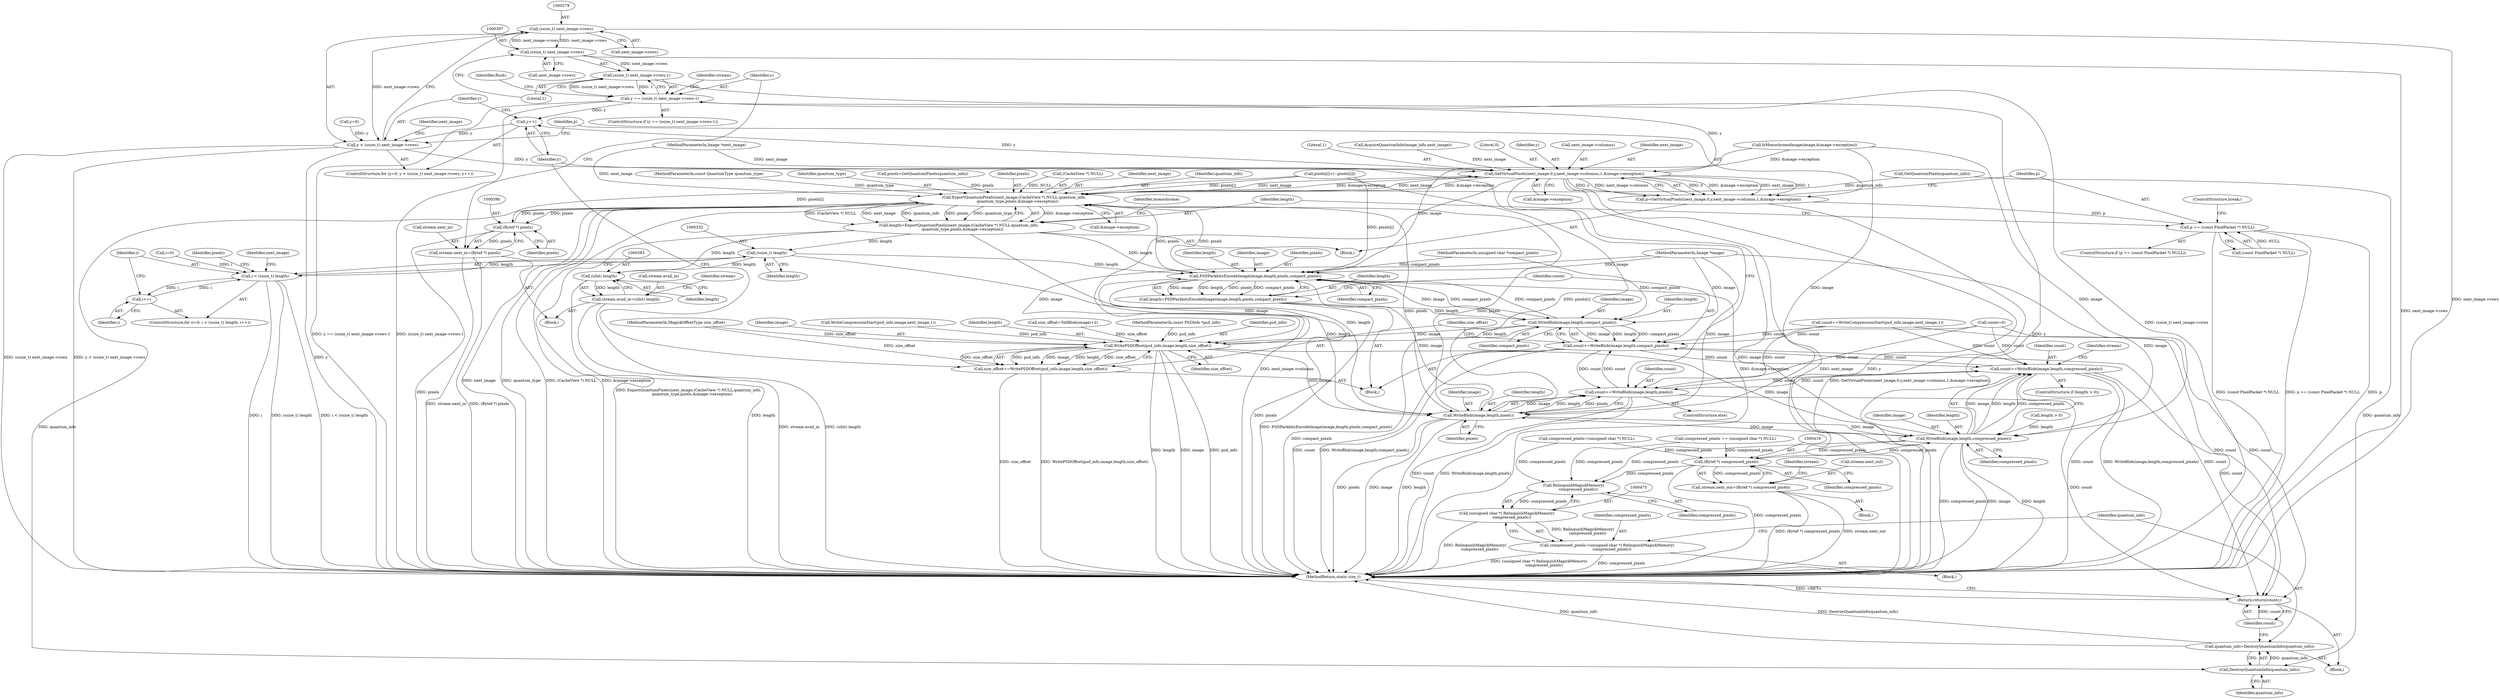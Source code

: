 digraph "0_ImageMagick_e87af64b1ff1635a32d9b6162f1b0e260fb54ed9@pointer" {
"1000278" [label="(Call,(ssize_t) next_image->rows)"];
"1000396" [label="(Call,(ssize_t) next_image->rows)"];
"1000278" [label="(Call,(ssize_t) next_image->rows)"];
"1000276" [label="(Call,y < (ssize_t) next_image->rows)"];
"1000288" [label="(Call,GetVirtualPixels(next_image,0,y,next_image->columns,1,&image->exception))"];
"1000283" [label="(Call,y++)"];
"1000286" [label="(Call,p=GetVirtualPixels(next_image,0,y,next_image->columns,1,&image->exception))"];
"1000301" [label="(Call,p == (const PixelPacket *) NULL)"];
"1000309" [label="(Call,ExportQuantumPixels(next_image,(CacheView *) NULL,quantum_info,\n      quantum_type,pixels,&image->exception))"];
"1000307" [label="(Call,length=ExportQuantumPixels(next_image,(CacheView *) NULL,quantum_info,\n      quantum_type,pixels,&image->exception))"];
"1000331" [label="(Call,(ssize_t) length)"];
"1000329" [label="(Call,i < (ssize_t) length)"];
"1000334" [label="(Call,i++)"];
"1000352" [label="(Call,PSDPackbitsEncodeImage(image,length,pixels,compact_pixels))"];
"1000350" [label="(Call,length=PSDPackbitsEncodeImage(image,length,pixels,compact_pixels))"];
"1000359" [label="(Call,WriteBlob(image,length,compact_pixels))"];
"1000357" [label="(Call,count+=WriteBlob(image,length,compact_pixels))"];
"1000442" [label="(Call,count+=WriteBlob(image,length,compressed_pixels))"];
"1000454" [label="(Call,count+=WriteBlob(image,length,pixels))"];
"1000482" [label="(Return,return(count);)"];
"1000365" [label="(Call,WritePSDOffset(psd_info,image,length,size_offset))"];
"1000363" [label="(Call,size_offset+=WritePSDOffset(psd_info,image,length,size_offset))"];
"1000444" [label="(Call,WriteBlob(image,length,compressed_pixels))"];
"1000418" [label="(Call,(Bytef *) compressed_pixels)"];
"1000414" [label="(Call,stream.next_out=(Bytef *) compressed_pixels)"];
"1000476" [label="(Call,RelinquishMagickMemory(\n        compressed_pixels))"];
"1000474" [label="(Call,(unsigned char *) RelinquishMagickMemory(\n        compressed_pixels))"];
"1000472" [label="(Call,compressed_pixels=(unsigned char *) RelinquishMagickMemory(\n        compressed_pixels))"];
"1000456" [label="(Call,WriteBlob(image,length,pixels))"];
"1000382" [label="(Call,(uInt) length)"];
"1000378" [label="(Call,stream.avail_in=(uInt) length)"];
"1000389" [label="(Call,(Bytef *) pixels)"];
"1000385" [label="(Call,stream.next_in=(Bytef *) pixels)"];
"1000480" [label="(Call,DestroyQuantumInfo(quantum_info))"];
"1000478" [label="(Call,quantum_info=DestroyQuantumInfo(quantum_info))"];
"1000393" [label="(Call,y == (ssize_t) next_image->rows-1)"];
"1000395" [label="(Call,(ssize_t) next_image->rows-1)"];
"1000331" [label="(Call,(ssize_t) length)"];
"1000105" [label="(MethodParameterIn,const QuantumType quantum_type)"];
"1000363" [label="(Call,size_offset+=WritePSDOffset(psd_info,image,length,size_offset))"];
"1000391" [label="(Identifier,pixels)"];
"1000354" [label="(Identifier,length)"];
"1000386" [label="(Call,stream.next_in)"];
"1000439" [label="(Call,length > 0)"];
"1000359" [label="(Call,WriteBlob(image,length,compact_pixels))"];
"1000107" [label="(MethodParameterIn,MagickOffsetType size_offset)"];
"1000478" [label="(Call,quantum_info=DestroyQuantumInfo(quantum_info))"];
"1000389" [label="(Call,(Bytef *) pixels)"];
"1000377" [label="(Block,)"];
"1000393" [label="(Call,y == (ssize_t) next_image->rows-1)"];
"1000303" [label="(Call,(const PixelPacket *) NULL)"];
"1000296" [label="(Call,&image->exception)"];
"1000396" [label="(Call,(ssize_t) next_image->rows)"];
"1000466" [label="(Block,)"];
"1000315" [label="(Identifier,quantum_type)"];
"1000346" [label="(Identifier,next_image)"];
"1000483" [label="(Identifier,count)"];
"1000130" [label="(Call,count=0)"];
"1000309" [label="(Call,ExportQuantumPixels(next_image,(CacheView *) NULL,quantum_info,\n      quantum_type,pixels,&image->exception))"];
"1000357" [label="(Call,count+=WriteBlob(image,length,compact_pixels))"];
"1000353" [label="(Identifier,image)"];
"1000122" [label="(Call,compressed_pixels=(unsigned char *) NULL)"];
"1000384" [label="(Identifier,length)"];
"1000306" [label="(ControlStructure,break;)"];
"1000395" [label="(Call,(ssize_t) next_image->rows-1)"];
"1000420" [label="(Identifier,compressed_pixels)"];
"1000425" [label="(Identifier,stream)"];
"1000349" [label="(Block,)"];
"1000323" [label="(Identifier,monochrome)"];
"1000192" [label="(Call,pixels=GetQuantumPixels(quantum_info))"];
"1000356" [label="(Identifier,compact_pixels)"];
"1000103" [label="(MethodParameterIn,Image *image)"];
"1000445" [label="(Identifier,image)"];
"1000316" [label="(Identifier,pixels)"];
"1000144" [label="(Call,count+=WriteCompressionStart(psd_info,image,next_image,1))"];
"1000194" [label="(Call,GetQuantumPixels(quantum_info))"];
"1000330" [label="(Identifier,i)"];
"1000362" [label="(Identifier,compact_pixels)"];
"1000484" [label="(MethodReturn,static size_t)"];
"1000473" [label="(Identifier,compressed_pixels)"];
"1000385" [label="(Call,stream.next_in=(Bytef *) pixels)"];
"1000285" [label="(Block,)"];
"1000454" [label="(Call,count+=WriteBlob(image,length,pixels))"];
"1000335" [label="(Identifier,i)"];
"1000476" [label="(Call,RelinquishMagickMemory(\n        compressed_pixels))"];
"1000213" [label="(Call,compressed_pixels == (unsigned char *) NULL)"];
"1000457" [label="(Identifier,image)"];
"1000409" [label="(Identifier,stream)"];
"1000438" [label="(ControlStructure,if (length > 0))"];
"1000443" [label="(Identifier,count)"];
"1000392" [label="(ControlStructure,if (y == (ssize_t) next_image->rows-1))"];
"1000394" [label="(Identifier,y)"];
"1000311" [label="(Call,(CacheView *) NULL)"];
"1000480" [label="(Call,DestroyQuantumInfo(quantum_info))"];
"1000308" [label="(Identifier,length)"];
"1000295" [label="(Literal,1)"];
"1000336" [label="(Call,pixels[i]=(~pixels[i]))"];
"1000325" [label="(ControlStructure,for (i=0; i < (ssize_t) length; i++))"];
"1000418" [label="(Call,(Bytef *) compressed_pixels)"];
"1000329" [label="(Call,i < (ssize_t) length)"];
"1000414" [label="(Call,stream.next_out=(Bytef *) compressed_pixels)"];
"1000307" [label="(Call,length=ExportQuantumPixels(next_image,(CacheView *) NULL,quantum_info,\n      quantum_type,pixels,&image->exception))"];
"1000477" [label="(Identifier,compressed_pixels)"];
"1000278" [label="(Call,(ssize_t) next_image->rows)"];
"1000455" [label="(Identifier,count)"];
"1000300" [label="(ControlStructure,if (p == (const PixelPacket *) NULL))"];
"1000367" [label="(Identifier,image)"];
"1000482" [label="(Return,return(count);)"];
"1000369" [label="(Identifier,size_offset)"];
"1000302" [label="(Identifier,p)"];
"1000146" [label="(Call,WriteCompressionStart(psd_info,image,next_image,1))"];
"1000382" [label="(Call,(uInt) length)"];
"1000352" [label="(Call,PSDPackbitsEncodeImage(image,length,pixels,compact_pixels))"];
"1000350" [label="(Call,length=PSDPackbitsEncodeImage(image,length,pixels,compact_pixels))"];
"1000368" [label="(Identifier,length)"];
"1000333" [label="(Identifier,length)"];
"1000276" [label="(Call,y < (ssize_t) next_image->rows)"];
"1000310" [label="(Identifier,next_image)"];
"1000181" [label="(Call,AcquireQuantumInfo(image_info,next_image))"];
"1000479" [label="(Identifier,quantum_info)"];
"1000379" [label="(Call,stream.avail_in)"];
"1000361" [label="(Identifier,length)"];
"1000358" [label="(Identifier,count)"];
"1000406" [label="(Block,)"];
"1000351" [label="(Identifier,length)"];
"1000456" [label="(Call,WriteBlob(image,length,pixels))"];
"1000401" [label="(Literal,1)"];
"1000474" [label="(Call,(unsigned char *) RelinquishMagickMemory(\n        compressed_pixels))"];
"1000447" [label="(Identifier,compressed_pixels)"];
"1000378" [label="(Call,stream.avail_in=(uInt) length)"];
"1000288" [label="(Call,GetVirtualPixels(next_image,0,y,next_image->columns,1,&image->exception))"];
"1000283" [label="(Call,y++)"];
"1000106" [label="(MethodParameterIn,unsigned char *compact_pixels)"];
"1000277" [label="(Identifier,y)"];
"1000446" [label="(Identifier,length)"];
"1000463" [label="(Identifier,next_image)"];
"1000166" [label="(Call,IsMonochromeImage(image,&image->exception))"];
"1000398" [label="(Call,next_image->rows)"];
"1000472" [label="(Call,compressed_pixels=(unsigned char *) RelinquishMagickMemory(\n        compressed_pixels))"];
"1000272" [label="(ControlStructure,for (y=0; y < (ssize_t) next_image->rows; y++))"];
"1000458" [label="(Identifier,length)"];
"1000415" [label="(Call,stream.next_out)"];
"1000387" [label="(Identifier,stream)"];
"1000326" [label="(Call,i=0)"];
"1000442" [label="(Call,count+=WriteBlob(image,length,compressed_pixels))"];
"1000481" [label="(Identifier,quantum_info)"];
"1000284" [label="(Identifier,y)"];
"1000273" [label="(Call,y=0)"];
"1000301" [label="(Call,p == (const PixelPacket *) NULL)"];
"1000290" [label="(Literal,0)"];
"1000138" [label="(Call,size_offset=TellBlob(image)+2)"];
"1000450" [label="(Identifier,stream)"];
"1000453" [label="(ControlStructure,else)"];
"1000317" [label="(Call,&image->exception)"];
"1000403" [label="(Identifier,flush)"];
"1000286" [label="(Call,p=GetVirtualPixels(next_image,0,y,next_image->columns,1,&image->exception))"];
"1000360" [label="(Identifier,image)"];
"1000291" [label="(Identifier,y)"];
"1000364" [label="(Identifier,size_offset)"];
"1000287" [label="(Identifier,p)"];
"1000280" [label="(Call,next_image->rows)"];
"1000444" [label="(Call,WriteBlob(image,length,compressed_pixels))"];
"1000101" [label="(MethodParameterIn,const PSDInfo *psd_info)"];
"1000366" [label="(Identifier,psd_info)"];
"1000109" [label="(Block,)"];
"1000292" [label="(Call,next_image->columns)"];
"1000365" [label="(Call,WritePSDOffset(psd_info,image,length,size_offset))"];
"1000334" [label="(Call,i++)"];
"1000314" [label="(Identifier,quantum_info)"];
"1000104" [label="(MethodParameterIn,Image *next_image)"];
"1000355" [label="(Identifier,pixels)"];
"1000338" [label="(Identifier,pixels)"];
"1000289" [label="(Identifier,next_image)"];
"1000459" [label="(Identifier,pixels)"];
"1000278" -> "1000276"  [label="AST: "];
"1000278" -> "1000280"  [label="CFG: "];
"1000279" -> "1000278"  [label="AST: "];
"1000280" -> "1000278"  [label="AST: "];
"1000276" -> "1000278"  [label="CFG: "];
"1000278" -> "1000484"  [label="DDG: next_image->rows"];
"1000278" -> "1000276"  [label="DDG: next_image->rows"];
"1000396" -> "1000278"  [label="DDG: next_image->rows"];
"1000278" -> "1000396"  [label="DDG: next_image->rows"];
"1000396" -> "1000395"  [label="AST: "];
"1000396" -> "1000398"  [label="CFG: "];
"1000397" -> "1000396"  [label="AST: "];
"1000398" -> "1000396"  [label="AST: "];
"1000401" -> "1000396"  [label="CFG: "];
"1000396" -> "1000484"  [label="DDG: next_image->rows"];
"1000396" -> "1000395"  [label="DDG: next_image->rows"];
"1000276" -> "1000272"  [label="AST: "];
"1000277" -> "1000276"  [label="AST: "];
"1000287" -> "1000276"  [label="CFG: "];
"1000463" -> "1000276"  [label="CFG: "];
"1000276" -> "1000484"  [label="DDG: (ssize_t) next_image->rows"];
"1000276" -> "1000484"  [label="DDG: y < (ssize_t) next_image->rows"];
"1000276" -> "1000484"  [label="DDG: y"];
"1000283" -> "1000276"  [label="DDG: y"];
"1000273" -> "1000276"  [label="DDG: y"];
"1000276" -> "1000288"  [label="DDG: y"];
"1000288" -> "1000286"  [label="AST: "];
"1000288" -> "1000296"  [label="CFG: "];
"1000289" -> "1000288"  [label="AST: "];
"1000290" -> "1000288"  [label="AST: "];
"1000291" -> "1000288"  [label="AST: "];
"1000292" -> "1000288"  [label="AST: "];
"1000295" -> "1000288"  [label="AST: "];
"1000296" -> "1000288"  [label="AST: "];
"1000286" -> "1000288"  [label="CFG: "];
"1000288" -> "1000484"  [label="DDG: y"];
"1000288" -> "1000484"  [label="DDG: next_image->columns"];
"1000288" -> "1000484"  [label="DDG: &image->exception"];
"1000288" -> "1000484"  [label="DDG: next_image"];
"1000288" -> "1000283"  [label="DDG: y"];
"1000288" -> "1000286"  [label="DDG: 0"];
"1000288" -> "1000286"  [label="DDG: &image->exception"];
"1000288" -> "1000286"  [label="DDG: next_image"];
"1000288" -> "1000286"  [label="DDG: 1"];
"1000288" -> "1000286"  [label="DDG: y"];
"1000288" -> "1000286"  [label="DDG: next_image->columns"];
"1000309" -> "1000288"  [label="DDG: next_image"];
"1000309" -> "1000288"  [label="DDG: &image->exception"];
"1000181" -> "1000288"  [label="DDG: next_image"];
"1000104" -> "1000288"  [label="DDG: next_image"];
"1000166" -> "1000288"  [label="DDG: &image->exception"];
"1000288" -> "1000309"  [label="DDG: next_image"];
"1000288" -> "1000309"  [label="DDG: &image->exception"];
"1000288" -> "1000393"  [label="DDG: y"];
"1000283" -> "1000272"  [label="AST: "];
"1000283" -> "1000284"  [label="CFG: "];
"1000284" -> "1000283"  [label="AST: "];
"1000277" -> "1000283"  [label="CFG: "];
"1000393" -> "1000283"  [label="DDG: y"];
"1000286" -> "1000285"  [label="AST: "];
"1000287" -> "1000286"  [label="AST: "];
"1000302" -> "1000286"  [label="CFG: "];
"1000286" -> "1000484"  [label="DDG: GetVirtualPixels(next_image,0,y,next_image->columns,1,&image->exception)"];
"1000286" -> "1000301"  [label="DDG: p"];
"1000301" -> "1000300"  [label="AST: "];
"1000301" -> "1000303"  [label="CFG: "];
"1000302" -> "1000301"  [label="AST: "];
"1000303" -> "1000301"  [label="AST: "];
"1000306" -> "1000301"  [label="CFG: "];
"1000308" -> "1000301"  [label="CFG: "];
"1000301" -> "1000484"  [label="DDG: (const PixelPacket *) NULL"];
"1000301" -> "1000484"  [label="DDG: p == (const PixelPacket *) NULL"];
"1000301" -> "1000484"  [label="DDG: p"];
"1000303" -> "1000301"  [label="DDG: NULL"];
"1000309" -> "1000307"  [label="AST: "];
"1000309" -> "1000317"  [label="CFG: "];
"1000310" -> "1000309"  [label="AST: "];
"1000311" -> "1000309"  [label="AST: "];
"1000314" -> "1000309"  [label="AST: "];
"1000315" -> "1000309"  [label="AST: "];
"1000316" -> "1000309"  [label="AST: "];
"1000317" -> "1000309"  [label="AST: "];
"1000307" -> "1000309"  [label="CFG: "];
"1000309" -> "1000484"  [label="DDG: next_image"];
"1000309" -> "1000484"  [label="DDG: quantum_type"];
"1000309" -> "1000484"  [label="DDG: (CacheView *) NULL"];
"1000309" -> "1000484"  [label="DDG: &image->exception"];
"1000309" -> "1000307"  [label="DDG: &image->exception"];
"1000309" -> "1000307"  [label="DDG: (CacheView *) NULL"];
"1000309" -> "1000307"  [label="DDG: next_image"];
"1000309" -> "1000307"  [label="DDG: quantum_info"];
"1000309" -> "1000307"  [label="DDG: pixels"];
"1000309" -> "1000307"  [label="DDG: quantum_type"];
"1000104" -> "1000309"  [label="DDG: next_image"];
"1000311" -> "1000309"  [label="DDG: NULL"];
"1000194" -> "1000309"  [label="DDG: quantum_info"];
"1000105" -> "1000309"  [label="DDG: quantum_type"];
"1000456" -> "1000309"  [label="DDG: pixels"];
"1000192" -> "1000309"  [label="DDG: pixels"];
"1000389" -> "1000309"  [label="DDG: pixels"];
"1000336" -> "1000309"  [label="DDG: pixels[i]"];
"1000352" -> "1000309"  [label="DDG: pixels"];
"1000309" -> "1000352"  [label="DDG: pixels"];
"1000309" -> "1000389"  [label="DDG: pixels"];
"1000309" -> "1000456"  [label="DDG: pixels"];
"1000309" -> "1000480"  [label="DDG: quantum_info"];
"1000307" -> "1000285"  [label="AST: "];
"1000308" -> "1000307"  [label="AST: "];
"1000323" -> "1000307"  [label="CFG: "];
"1000307" -> "1000484"  [label="DDG: ExportQuantumPixels(next_image,(CacheView *) NULL,quantum_info,\n      quantum_type,pixels,&image->exception)"];
"1000307" -> "1000331"  [label="DDG: length"];
"1000307" -> "1000352"  [label="DDG: length"];
"1000307" -> "1000382"  [label="DDG: length"];
"1000307" -> "1000456"  [label="DDG: length"];
"1000331" -> "1000329"  [label="AST: "];
"1000331" -> "1000333"  [label="CFG: "];
"1000332" -> "1000331"  [label="AST: "];
"1000333" -> "1000331"  [label="AST: "];
"1000329" -> "1000331"  [label="CFG: "];
"1000331" -> "1000329"  [label="DDG: length"];
"1000331" -> "1000352"  [label="DDG: length"];
"1000331" -> "1000382"  [label="DDG: length"];
"1000331" -> "1000456"  [label="DDG: length"];
"1000329" -> "1000325"  [label="AST: "];
"1000330" -> "1000329"  [label="AST: "];
"1000338" -> "1000329"  [label="CFG: "];
"1000346" -> "1000329"  [label="CFG: "];
"1000329" -> "1000484"  [label="DDG: (ssize_t) length"];
"1000329" -> "1000484"  [label="DDG: i < (ssize_t) length"];
"1000329" -> "1000484"  [label="DDG: i"];
"1000326" -> "1000329"  [label="DDG: i"];
"1000334" -> "1000329"  [label="DDG: i"];
"1000329" -> "1000334"  [label="DDG: i"];
"1000334" -> "1000325"  [label="AST: "];
"1000334" -> "1000335"  [label="CFG: "];
"1000335" -> "1000334"  [label="AST: "];
"1000330" -> "1000334"  [label="CFG: "];
"1000352" -> "1000350"  [label="AST: "];
"1000352" -> "1000356"  [label="CFG: "];
"1000353" -> "1000352"  [label="AST: "];
"1000354" -> "1000352"  [label="AST: "];
"1000355" -> "1000352"  [label="AST: "];
"1000356" -> "1000352"  [label="AST: "];
"1000350" -> "1000352"  [label="CFG: "];
"1000352" -> "1000484"  [label="DDG: pixels"];
"1000352" -> "1000350"  [label="DDG: image"];
"1000352" -> "1000350"  [label="DDG: length"];
"1000352" -> "1000350"  [label="DDG: pixels"];
"1000352" -> "1000350"  [label="DDG: compact_pixels"];
"1000456" -> "1000352"  [label="DDG: image"];
"1000444" -> "1000352"  [label="DDG: image"];
"1000365" -> "1000352"  [label="DDG: image"];
"1000166" -> "1000352"  [label="DDG: image"];
"1000103" -> "1000352"  [label="DDG: image"];
"1000336" -> "1000352"  [label="DDG: pixels[i]"];
"1000359" -> "1000352"  [label="DDG: compact_pixels"];
"1000106" -> "1000352"  [label="DDG: compact_pixels"];
"1000352" -> "1000359"  [label="DDG: image"];
"1000352" -> "1000359"  [label="DDG: compact_pixels"];
"1000350" -> "1000349"  [label="AST: "];
"1000351" -> "1000350"  [label="AST: "];
"1000358" -> "1000350"  [label="CFG: "];
"1000350" -> "1000484"  [label="DDG: PSDPackbitsEncodeImage(image,length,pixels,compact_pixels)"];
"1000350" -> "1000359"  [label="DDG: length"];
"1000359" -> "1000357"  [label="AST: "];
"1000359" -> "1000362"  [label="CFG: "];
"1000360" -> "1000359"  [label="AST: "];
"1000361" -> "1000359"  [label="AST: "];
"1000362" -> "1000359"  [label="AST: "];
"1000357" -> "1000359"  [label="CFG: "];
"1000359" -> "1000484"  [label="DDG: compact_pixels"];
"1000359" -> "1000357"  [label="DDG: image"];
"1000359" -> "1000357"  [label="DDG: length"];
"1000359" -> "1000357"  [label="DDG: compact_pixels"];
"1000103" -> "1000359"  [label="DDG: image"];
"1000106" -> "1000359"  [label="DDG: compact_pixels"];
"1000359" -> "1000365"  [label="DDG: image"];
"1000359" -> "1000365"  [label="DDG: length"];
"1000357" -> "1000349"  [label="AST: "];
"1000358" -> "1000357"  [label="AST: "];
"1000364" -> "1000357"  [label="CFG: "];
"1000357" -> "1000484"  [label="DDG: count"];
"1000357" -> "1000484"  [label="DDG: WriteBlob(image,length,compact_pixels)"];
"1000454" -> "1000357"  [label="DDG: count"];
"1000442" -> "1000357"  [label="DDG: count"];
"1000144" -> "1000357"  [label="DDG: count"];
"1000130" -> "1000357"  [label="DDG: count"];
"1000357" -> "1000442"  [label="DDG: count"];
"1000357" -> "1000454"  [label="DDG: count"];
"1000357" -> "1000482"  [label="DDG: count"];
"1000442" -> "1000438"  [label="AST: "];
"1000442" -> "1000444"  [label="CFG: "];
"1000443" -> "1000442"  [label="AST: "];
"1000444" -> "1000442"  [label="AST: "];
"1000450" -> "1000442"  [label="CFG: "];
"1000442" -> "1000484"  [label="DDG: count"];
"1000442" -> "1000484"  [label="DDG: WriteBlob(image,length,compressed_pixels)"];
"1000444" -> "1000442"  [label="DDG: image"];
"1000444" -> "1000442"  [label="DDG: length"];
"1000444" -> "1000442"  [label="DDG: compressed_pixels"];
"1000454" -> "1000442"  [label="DDG: count"];
"1000144" -> "1000442"  [label="DDG: count"];
"1000130" -> "1000442"  [label="DDG: count"];
"1000442" -> "1000454"  [label="DDG: count"];
"1000442" -> "1000482"  [label="DDG: count"];
"1000454" -> "1000453"  [label="AST: "];
"1000454" -> "1000456"  [label="CFG: "];
"1000455" -> "1000454"  [label="AST: "];
"1000456" -> "1000454"  [label="AST: "];
"1000284" -> "1000454"  [label="CFG: "];
"1000454" -> "1000484"  [label="DDG: count"];
"1000454" -> "1000484"  [label="DDG: WriteBlob(image,length,pixels)"];
"1000456" -> "1000454"  [label="DDG: image"];
"1000456" -> "1000454"  [label="DDG: length"];
"1000456" -> "1000454"  [label="DDG: pixels"];
"1000144" -> "1000454"  [label="DDG: count"];
"1000130" -> "1000454"  [label="DDG: count"];
"1000454" -> "1000482"  [label="DDG: count"];
"1000482" -> "1000109"  [label="AST: "];
"1000482" -> "1000483"  [label="CFG: "];
"1000483" -> "1000482"  [label="AST: "];
"1000484" -> "1000482"  [label="CFG: "];
"1000482" -> "1000484"  [label="DDG: <RET>"];
"1000483" -> "1000482"  [label="DDG: count"];
"1000144" -> "1000482"  [label="DDG: count"];
"1000130" -> "1000482"  [label="DDG: count"];
"1000365" -> "1000363"  [label="AST: "];
"1000365" -> "1000369"  [label="CFG: "];
"1000366" -> "1000365"  [label="AST: "];
"1000367" -> "1000365"  [label="AST: "];
"1000368" -> "1000365"  [label="AST: "];
"1000369" -> "1000365"  [label="AST: "];
"1000363" -> "1000365"  [label="CFG: "];
"1000365" -> "1000484"  [label="DDG: length"];
"1000365" -> "1000484"  [label="DDG: image"];
"1000365" -> "1000484"  [label="DDG: psd_info"];
"1000365" -> "1000363"  [label="DDG: psd_info"];
"1000365" -> "1000363"  [label="DDG: image"];
"1000365" -> "1000363"  [label="DDG: length"];
"1000365" -> "1000363"  [label="DDG: size_offset"];
"1000146" -> "1000365"  [label="DDG: psd_info"];
"1000101" -> "1000365"  [label="DDG: psd_info"];
"1000103" -> "1000365"  [label="DDG: image"];
"1000363" -> "1000365"  [label="DDG: size_offset"];
"1000138" -> "1000365"  [label="DDG: size_offset"];
"1000107" -> "1000365"  [label="DDG: size_offset"];
"1000365" -> "1000444"  [label="DDG: image"];
"1000365" -> "1000456"  [label="DDG: image"];
"1000363" -> "1000349"  [label="AST: "];
"1000364" -> "1000363"  [label="AST: "];
"1000284" -> "1000363"  [label="CFG: "];
"1000363" -> "1000484"  [label="DDG: WritePSDOffset(psd_info,image,length,size_offset)"];
"1000363" -> "1000484"  [label="DDG: size_offset"];
"1000107" -> "1000363"  [label="DDG: size_offset"];
"1000444" -> "1000447"  [label="CFG: "];
"1000445" -> "1000444"  [label="AST: "];
"1000446" -> "1000444"  [label="AST: "];
"1000447" -> "1000444"  [label="AST: "];
"1000444" -> "1000484"  [label="DDG: length"];
"1000444" -> "1000484"  [label="DDG: compressed_pixels"];
"1000444" -> "1000484"  [label="DDG: image"];
"1000444" -> "1000418"  [label="DDG: compressed_pixels"];
"1000456" -> "1000444"  [label="DDG: image"];
"1000166" -> "1000444"  [label="DDG: image"];
"1000103" -> "1000444"  [label="DDG: image"];
"1000439" -> "1000444"  [label="DDG: length"];
"1000418" -> "1000444"  [label="DDG: compressed_pixels"];
"1000444" -> "1000456"  [label="DDG: image"];
"1000444" -> "1000476"  [label="DDG: compressed_pixels"];
"1000418" -> "1000414"  [label="AST: "];
"1000418" -> "1000420"  [label="CFG: "];
"1000419" -> "1000418"  [label="AST: "];
"1000420" -> "1000418"  [label="AST: "];
"1000414" -> "1000418"  [label="CFG: "];
"1000418" -> "1000484"  [label="DDG: compressed_pixels"];
"1000418" -> "1000414"  [label="DDG: compressed_pixels"];
"1000213" -> "1000418"  [label="DDG: compressed_pixels"];
"1000122" -> "1000418"  [label="DDG: compressed_pixels"];
"1000418" -> "1000476"  [label="DDG: compressed_pixels"];
"1000414" -> "1000406"  [label="AST: "];
"1000415" -> "1000414"  [label="AST: "];
"1000425" -> "1000414"  [label="CFG: "];
"1000414" -> "1000484"  [label="DDG: (Bytef *) compressed_pixels"];
"1000414" -> "1000484"  [label="DDG: stream.next_out"];
"1000476" -> "1000474"  [label="AST: "];
"1000476" -> "1000477"  [label="CFG: "];
"1000477" -> "1000476"  [label="AST: "];
"1000474" -> "1000476"  [label="CFG: "];
"1000476" -> "1000474"  [label="DDG: compressed_pixels"];
"1000213" -> "1000476"  [label="DDG: compressed_pixels"];
"1000122" -> "1000476"  [label="DDG: compressed_pixels"];
"1000474" -> "1000472"  [label="AST: "];
"1000475" -> "1000474"  [label="AST: "];
"1000472" -> "1000474"  [label="CFG: "];
"1000474" -> "1000484"  [label="DDG: RelinquishMagickMemory(\n        compressed_pixels)"];
"1000474" -> "1000472"  [label="DDG: RelinquishMagickMemory(\n        compressed_pixels)"];
"1000472" -> "1000466"  [label="AST: "];
"1000473" -> "1000472"  [label="AST: "];
"1000479" -> "1000472"  [label="CFG: "];
"1000472" -> "1000484"  [label="DDG: (unsigned char *) RelinquishMagickMemory(\n        compressed_pixels)"];
"1000472" -> "1000484"  [label="DDG: compressed_pixels"];
"1000456" -> "1000459"  [label="CFG: "];
"1000457" -> "1000456"  [label="AST: "];
"1000458" -> "1000456"  [label="AST: "];
"1000459" -> "1000456"  [label="AST: "];
"1000456" -> "1000484"  [label="DDG: pixels"];
"1000456" -> "1000484"  [label="DDG: image"];
"1000456" -> "1000484"  [label="DDG: length"];
"1000166" -> "1000456"  [label="DDG: image"];
"1000103" -> "1000456"  [label="DDG: image"];
"1000336" -> "1000456"  [label="DDG: pixels[i]"];
"1000382" -> "1000378"  [label="AST: "];
"1000382" -> "1000384"  [label="CFG: "];
"1000383" -> "1000382"  [label="AST: "];
"1000384" -> "1000382"  [label="AST: "];
"1000378" -> "1000382"  [label="CFG: "];
"1000382" -> "1000484"  [label="DDG: length"];
"1000382" -> "1000378"  [label="DDG: length"];
"1000378" -> "1000377"  [label="AST: "];
"1000379" -> "1000378"  [label="AST: "];
"1000387" -> "1000378"  [label="CFG: "];
"1000378" -> "1000484"  [label="DDG: stream.avail_in"];
"1000378" -> "1000484"  [label="DDG: (uInt) length"];
"1000389" -> "1000385"  [label="AST: "];
"1000389" -> "1000391"  [label="CFG: "];
"1000390" -> "1000389"  [label="AST: "];
"1000391" -> "1000389"  [label="AST: "];
"1000385" -> "1000389"  [label="CFG: "];
"1000389" -> "1000484"  [label="DDG: pixels"];
"1000389" -> "1000385"  [label="DDG: pixels"];
"1000336" -> "1000389"  [label="DDG: pixels[i]"];
"1000385" -> "1000377"  [label="AST: "];
"1000386" -> "1000385"  [label="AST: "];
"1000394" -> "1000385"  [label="CFG: "];
"1000385" -> "1000484"  [label="DDG: (Bytef *) pixels"];
"1000385" -> "1000484"  [label="DDG: stream.next_in"];
"1000480" -> "1000478"  [label="AST: "];
"1000480" -> "1000481"  [label="CFG: "];
"1000481" -> "1000480"  [label="AST: "];
"1000478" -> "1000480"  [label="CFG: "];
"1000480" -> "1000478"  [label="DDG: quantum_info"];
"1000194" -> "1000480"  [label="DDG: quantum_info"];
"1000478" -> "1000109"  [label="AST: "];
"1000479" -> "1000478"  [label="AST: "];
"1000483" -> "1000478"  [label="CFG: "];
"1000478" -> "1000484"  [label="DDG: quantum_info"];
"1000478" -> "1000484"  [label="DDG: DestroyQuantumInfo(quantum_info)"];
"1000393" -> "1000392"  [label="AST: "];
"1000393" -> "1000395"  [label="CFG: "];
"1000394" -> "1000393"  [label="AST: "];
"1000395" -> "1000393"  [label="AST: "];
"1000403" -> "1000393"  [label="CFG: "];
"1000409" -> "1000393"  [label="CFG: "];
"1000393" -> "1000484"  [label="DDG: y"];
"1000393" -> "1000484"  [label="DDG: y == (ssize_t) next_image->rows-1"];
"1000393" -> "1000484"  [label="DDG: (ssize_t) next_image->rows-1"];
"1000395" -> "1000393"  [label="DDG: (ssize_t) next_image->rows"];
"1000395" -> "1000393"  [label="DDG: 1"];
"1000395" -> "1000401"  [label="CFG: "];
"1000401" -> "1000395"  [label="AST: "];
"1000395" -> "1000484"  [label="DDG: (ssize_t) next_image->rows"];
}
